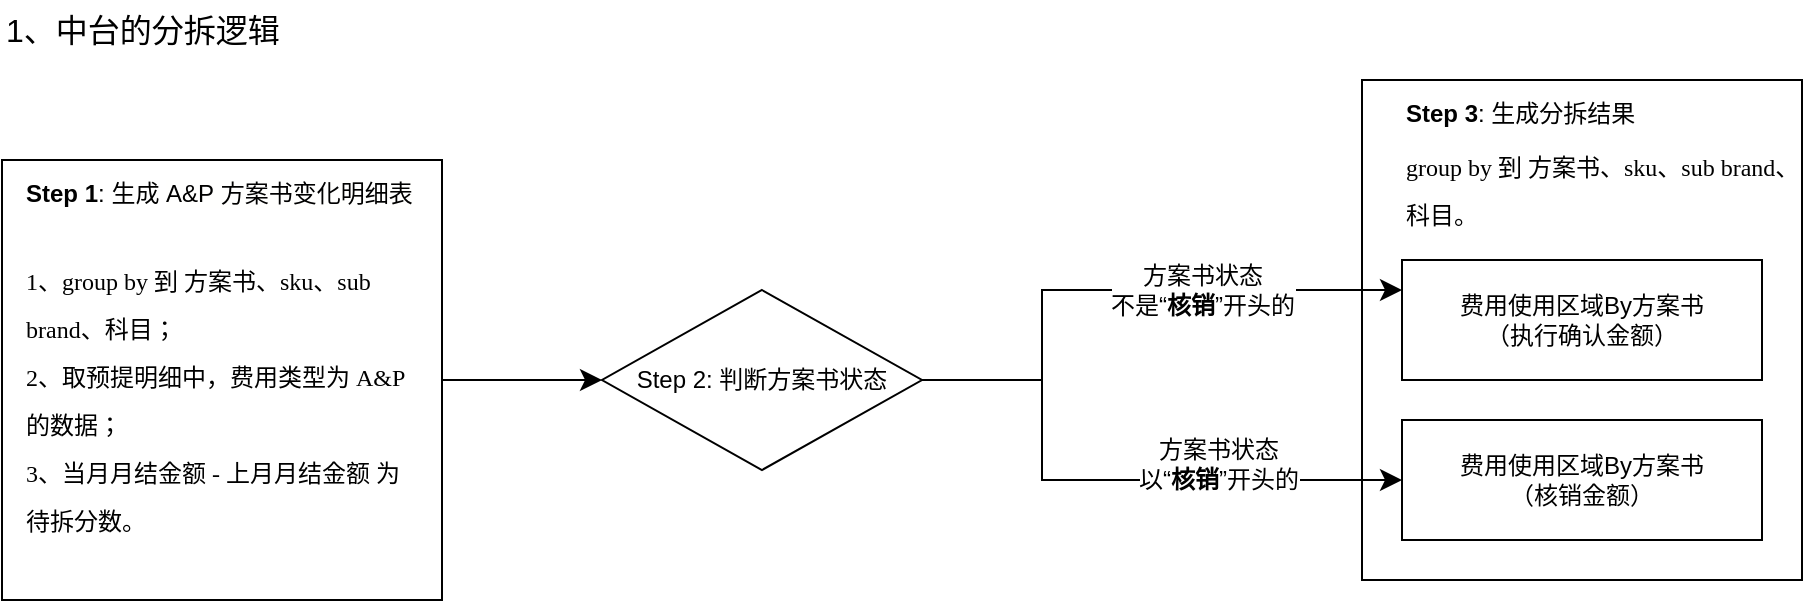 <mxfile version="28.2.7">
  <diagram name="第 1 页" id="OqW3LYm-kRTg0cfdvNYn">
    <mxGraphModel dx="1426" dy="795" grid="1" gridSize="10" guides="1" tooltips="1" connect="1" arrows="1" fold="1" page="1" pageScale="1" pageWidth="827" pageHeight="1169" math="0" shadow="0">
      <root>
        <mxCell id="0" />
        <mxCell id="1" parent="0" />
        <mxCell id="HjwtmvMxZpDeh4qenirL-7" value="" style="rounded=0;whiteSpace=wrap;html=1;" vertex="1" parent="1">
          <mxGeometry x="730" y="200" width="220" height="250" as="geometry" />
        </mxCell>
        <mxCell id="HjwtmvMxZpDeh4qenirL-4" style="edgeStyle=none;curved=1;rounded=0;orthogonalLoop=1;jettySize=auto;html=1;entryX=0;entryY=0.5;entryDx=0;entryDy=0;fontSize=12;startSize=8;endSize=8;" edge="1" parent="1" source="cTed1zHCf9veyVw_R5J6-1" target="HjwtmvMxZpDeh4qenirL-2">
          <mxGeometry relative="1" as="geometry" />
        </mxCell>
        <mxCell id="cTed1zHCf9veyVw_R5J6-1" value="" style="rounded=0;whiteSpace=wrap;html=1;" parent="1" vertex="1">
          <mxGeometry x="50" y="240" width="220" height="220" as="geometry" />
        </mxCell>
        <mxCell id="cTed1zHCf9veyVw_R5J6-2" value="&lt;font style=&quot;font-size: 12px; color: rgb(0, 0, 0);&quot;&gt;&lt;b&gt;Step 1&lt;/b&gt;: &lt;font face=&quot;Helvetica&quot;&gt;生成&amp;nbsp;&lt;span style=&quot;background-color: rgb(255, 255, 254); white-space: pre;&quot;&gt;A&amp;amp;P&amp;nbsp;方案书变化明细表&lt;/span&gt;&lt;/font&gt;&lt;/font&gt;" style="text;strokeColor=none;fillColor=none;html=1;align=left;verticalAlign=middle;whiteSpace=wrap;rounded=0;fontSize=16;" parent="1" vertex="1">
          <mxGeometry x="60" y="240" width="200" height="30" as="geometry" />
        </mxCell>
        <mxCell id="cTed1zHCf9veyVw_R5J6-3" value="&lt;div style=&quot;line-height: 200%;&quot;&gt;&lt;font face=&quot;Tahoma&quot;&gt;1、group by 到 方案书、sku、sub brand、科目；&lt;/font&gt;&lt;div&gt;&lt;font face=&quot;Tahoma&quot;&gt;2、取预提明细中，费用类型为 A&amp;amp;P 的数据；&lt;/font&gt;&lt;/div&gt;&lt;div&gt;&lt;font face=&quot;Tahoma&quot;&gt;3、当月月结金额 - 上月月结金额 为待拆分数。&lt;/font&gt;&lt;/div&gt;&lt;/div&gt;" style="text;strokeColor=none;fillColor=none;html=1;align=left;verticalAlign=middle;whiteSpace=wrap;rounded=0;fontSize=12;" parent="1" vertex="1">
          <mxGeometry x="60" y="290" width="200" height="140" as="geometry" />
        </mxCell>
        <mxCell id="HjwtmvMxZpDeh4qenirL-11" style="edgeStyle=orthogonalEdgeStyle;rounded=0;orthogonalLoop=1;jettySize=auto;html=1;entryX=0;entryY=0.25;entryDx=0;entryDy=0;fontSize=12;startSize=8;endSize=8;" edge="1" parent="1" source="HjwtmvMxZpDeh4qenirL-2" target="HjwtmvMxZpDeh4qenirL-5">
          <mxGeometry relative="1" as="geometry">
            <Array as="points">
              <mxPoint x="570" y="350" />
              <mxPoint x="570" y="305" />
            </Array>
          </mxGeometry>
        </mxCell>
        <mxCell id="HjwtmvMxZpDeh4qenirL-15" value="方案书状态&lt;div&gt;不是“&lt;b&gt;核销&lt;/b&gt;”开头的&lt;/div&gt;" style="edgeLabel;html=1;align=center;verticalAlign=middle;resizable=0;points=[];fontSize=12;" vertex="1" connectable="0" parent="HjwtmvMxZpDeh4qenirL-11">
          <mxGeometry x="0.503" y="-1" relative="1" as="geometry">
            <mxPoint x="-29" y="-1" as="offset" />
          </mxGeometry>
        </mxCell>
        <mxCell id="HjwtmvMxZpDeh4qenirL-12" style="edgeStyle=orthogonalEdgeStyle;rounded=0;orthogonalLoop=1;jettySize=auto;html=1;entryX=0;entryY=0.5;entryDx=0;entryDy=0;fontSize=12;startSize=8;endSize=8;exitX=1;exitY=0.5;exitDx=0;exitDy=0;" edge="1" parent="1" source="HjwtmvMxZpDeh4qenirL-2" target="HjwtmvMxZpDeh4qenirL-6">
          <mxGeometry relative="1" as="geometry">
            <Array as="points">
              <mxPoint x="570" y="350" />
              <mxPoint x="570" y="400" />
            </Array>
          </mxGeometry>
        </mxCell>
        <mxCell id="HjwtmvMxZpDeh4qenirL-2" value="Step 2: 判断方案书状态" style="rhombus;whiteSpace=wrap;html=1;" vertex="1" parent="1">
          <mxGeometry x="350" y="305" width="160" height="90" as="geometry" />
        </mxCell>
        <mxCell id="HjwtmvMxZpDeh4qenirL-5" value="费用使用区域By方案书&lt;div&gt;（执行确认金额）&lt;/div&gt;" style="rounded=0;whiteSpace=wrap;html=1;" vertex="1" parent="1">
          <mxGeometry x="750" y="290" width="180" height="60" as="geometry" />
        </mxCell>
        <mxCell id="HjwtmvMxZpDeh4qenirL-6" value="费用使用区域By方案书&lt;div&gt;（核销金额）&lt;/div&gt;" style="rounded=0;whiteSpace=wrap;html=1;" vertex="1" parent="1">
          <mxGeometry x="750" y="370" width="180" height="60" as="geometry" />
        </mxCell>
        <mxCell id="HjwtmvMxZpDeh4qenirL-8" value="&lt;font style=&quot;font-size: 12px; color: rgb(0, 0, 0);&quot;&gt;&lt;b&gt;Step 3&lt;/b&gt;: 生成分拆结果&lt;/font&gt;" style="text;strokeColor=none;fillColor=none;html=1;align=left;verticalAlign=middle;whiteSpace=wrap;rounded=0;fontSize=16;" vertex="1" parent="1">
          <mxGeometry x="750" y="200" width="130" height="30" as="geometry" />
        </mxCell>
        <mxCell id="HjwtmvMxZpDeh4qenirL-9" value="&lt;div style=&quot;line-height: 200%;&quot;&gt;&lt;font face=&quot;Tahoma&quot;&gt;group by 到 方案书、sku、sub brand、科目。&lt;/font&gt;&lt;/div&gt;" style="text;strokeColor=none;fillColor=none;html=1;align=left;verticalAlign=middle;whiteSpace=wrap;rounded=0;fontSize=12;" vertex="1" parent="1">
          <mxGeometry x="750" y="230" width="200" height="50" as="geometry" />
        </mxCell>
        <mxCell id="HjwtmvMxZpDeh4qenirL-13" value="1、中台的分拆逻辑" style="text;strokeColor=none;fillColor=none;html=1;align=left;verticalAlign=middle;whiteSpace=wrap;rounded=0;fontSize=16;" vertex="1" parent="1">
          <mxGeometry x="50" y="160" width="320" height="30" as="geometry" />
        </mxCell>
        <mxCell id="HjwtmvMxZpDeh4qenirL-16" value="方案书状态&lt;div&gt;以“&lt;b&gt;核销&lt;/b&gt;”开头的&lt;/div&gt;" style="edgeLabel;html=1;align=center;verticalAlign=middle;resizable=0;points=[];fontSize=12;" vertex="1" connectable="0" parent="1">
          <mxGeometry x="660" y="395" as="geometry">
            <mxPoint x="-2" y="-3" as="offset" />
          </mxGeometry>
        </mxCell>
      </root>
    </mxGraphModel>
  </diagram>
</mxfile>
